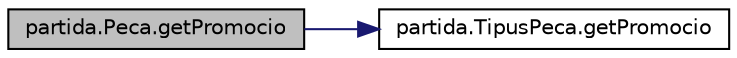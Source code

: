 digraph "partida.Peca.getPromocio"
{
 // LATEX_PDF_SIZE
  edge [fontname="Helvetica",fontsize="10",labelfontname="Helvetica",labelfontsize="10"];
  node [fontname="Helvetica",fontsize="10",shape=record];
  rankdir="LR";
  Node1 [label="partida.Peca.getPromocio",height=0.2,width=0.4,color="black", fillcolor="grey75", style="filled", fontcolor="black",tooltip="Promocio."];
  Node1 -> Node2 [color="midnightblue",fontsize="10",style="solid",fontname="Helvetica"];
  Node2 [label="partida.TipusPeca.getPromocio",height=0.2,width=0.4,color="black", fillcolor="white", style="filled",URL="$classpartida_1_1_tipus_peca.html#a13ef9ba68757ea7276f9e35a2722a5a0",tooltip="Capacitat de Promocionar-se."];
}
